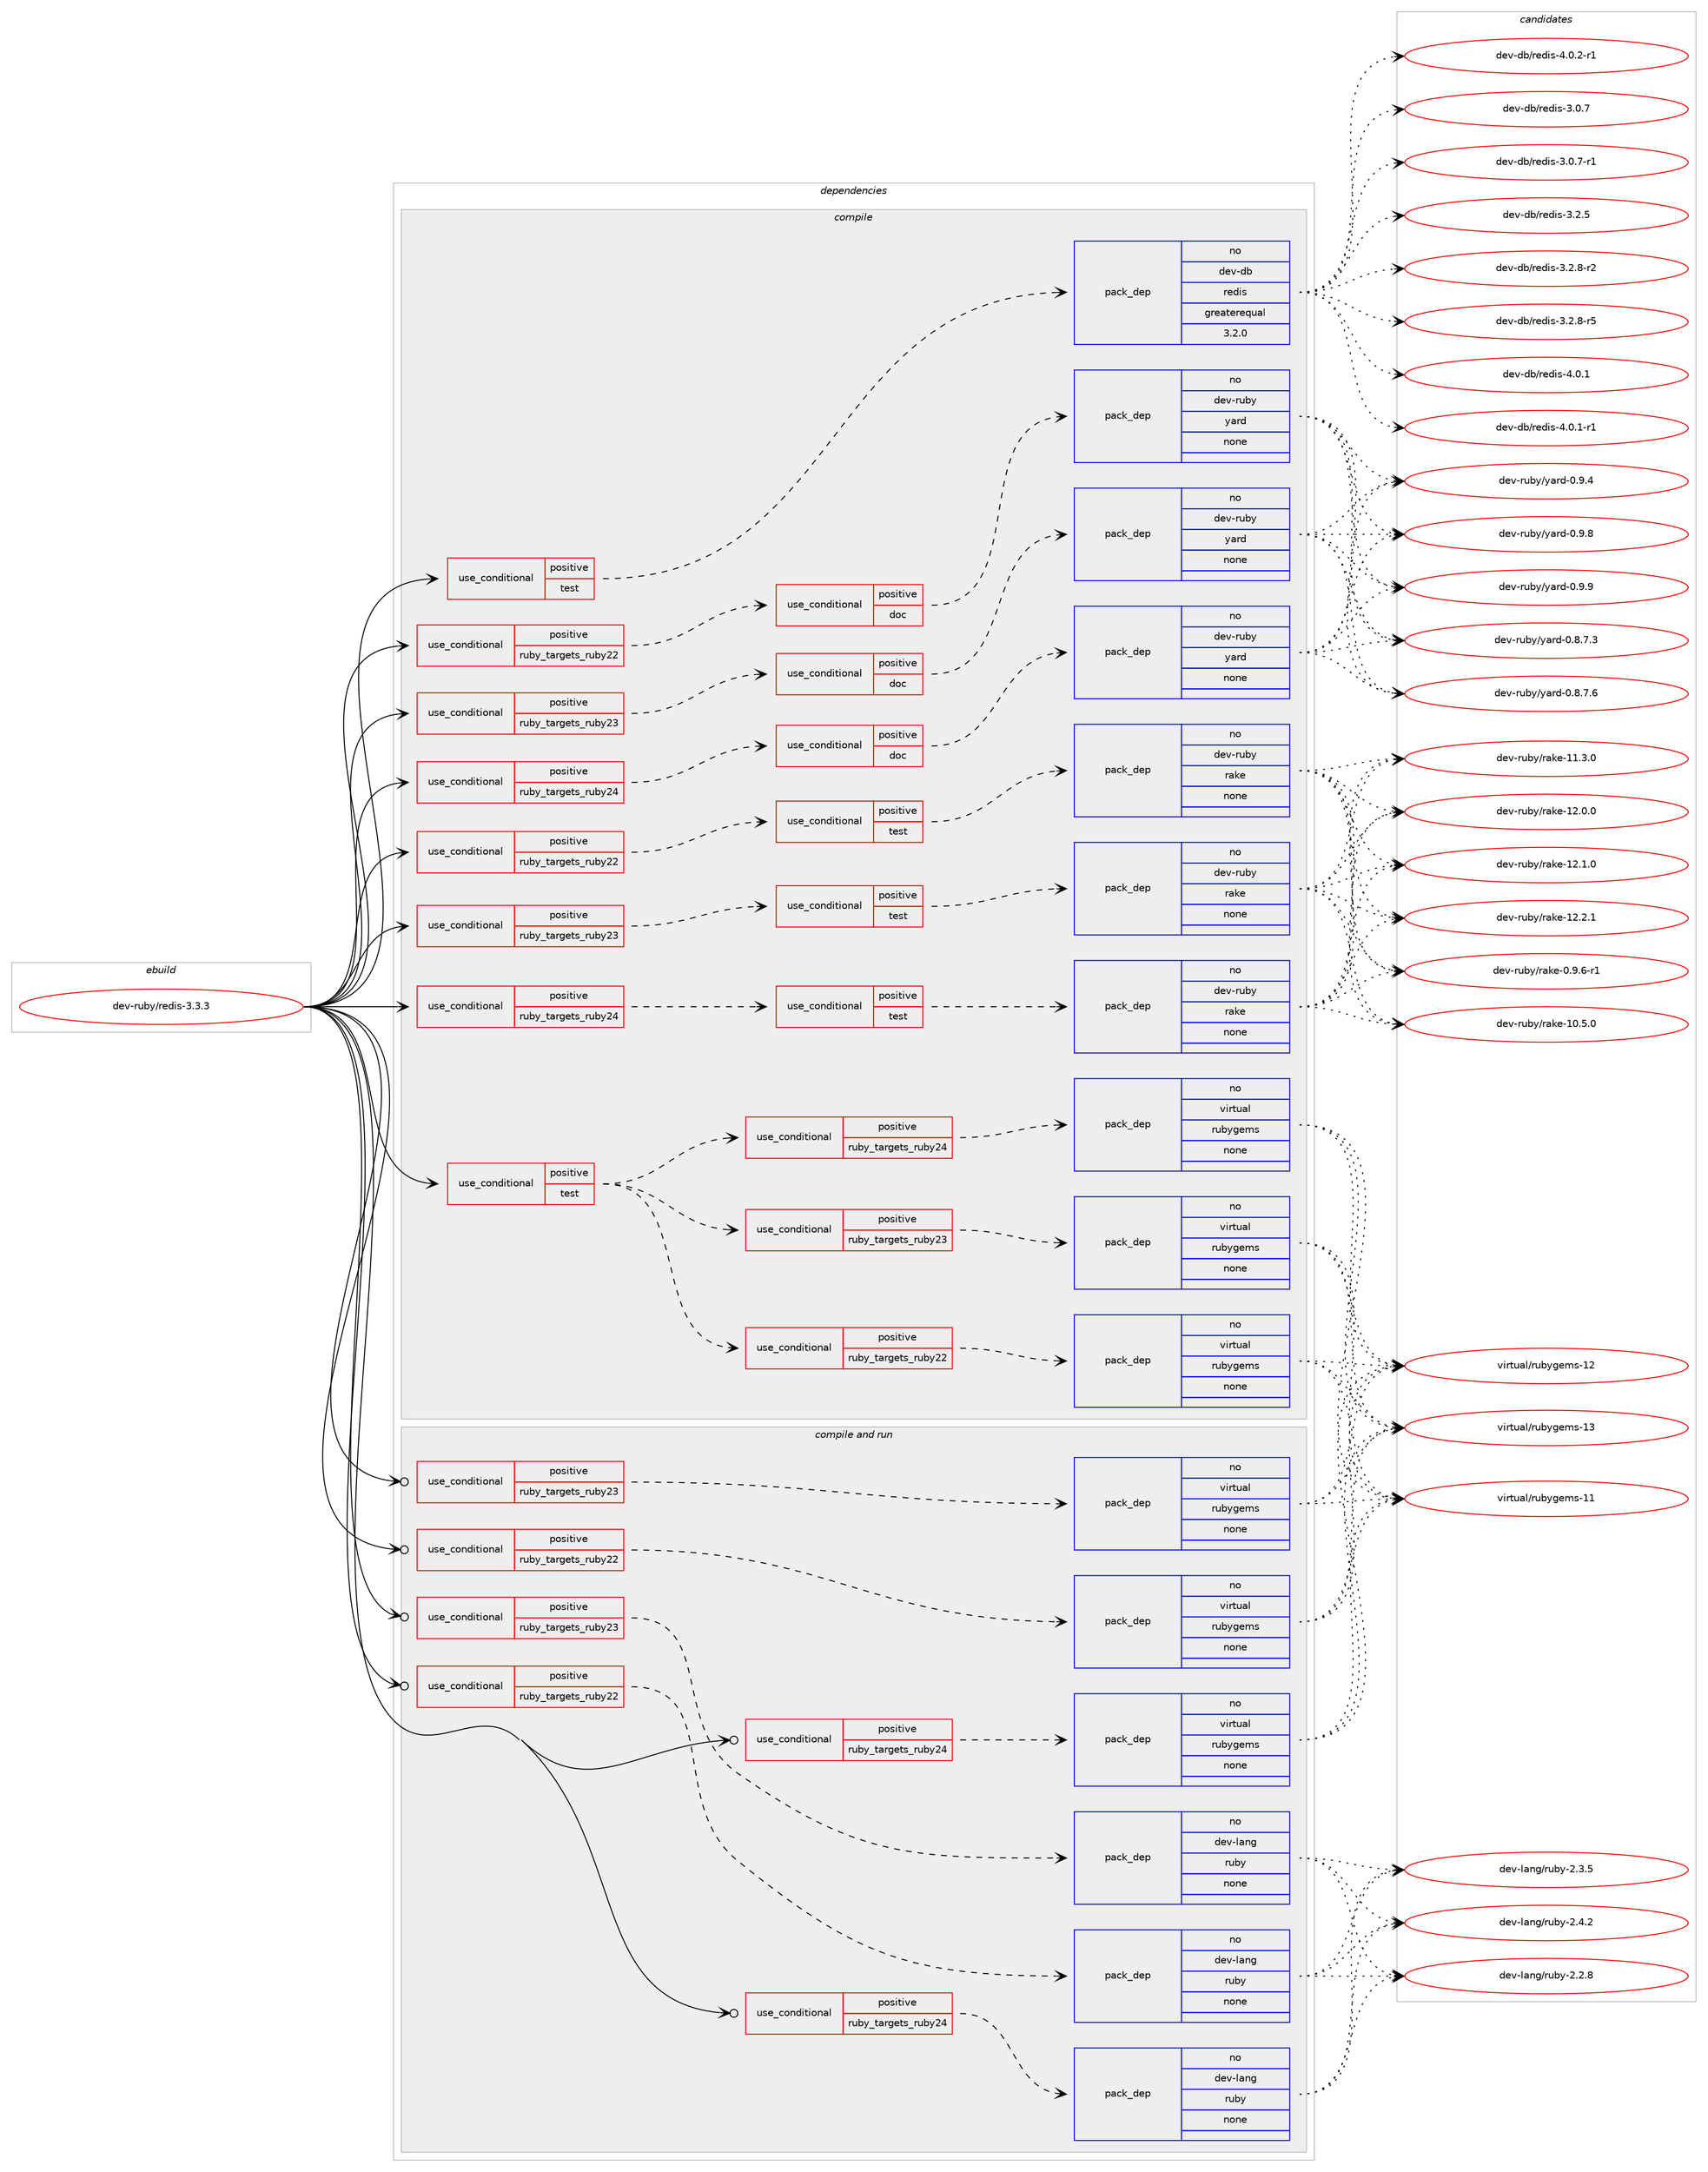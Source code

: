 digraph prolog {

# *************
# Graph options
# *************

newrank=true;
concentrate=true;
compound=true;
graph [rankdir=LR,fontname=Helvetica,fontsize=10,ranksep=1.5];#, ranksep=2.5, nodesep=0.2];
edge  [arrowhead=vee];
node  [fontname=Helvetica,fontsize=10];

# **********
# The ebuild
# **********

subgraph cluster_leftcol {
color=gray;
rank=same;
label=<<i>ebuild</i>>;
id [label="dev-ruby/redis-3.3.3", color=red, width=4, href="../dev-ruby/redis-3.3.3.svg"];
}

# ****************
# The dependencies
# ****************

subgraph cluster_midcol {
color=gray;
label=<<i>dependencies</i>>;
subgraph cluster_compile {
fillcolor="#eeeeee";
style=filled;
label=<<i>compile</i>>;
subgraph cond68173 {
dependency260823 [label=<<TABLE BORDER="0" CELLBORDER="1" CELLSPACING="0" CELLPADDING="4"><TR><TD ROWSPAN="3" CELLPADDING="10">use_conditional</TD></TR><TR><TD>positive</TD></TR><TR><TD>ruby_targets_ruby22</TD></TR></TABLE>>, shape=none, color=red];
subgraph cond68174 {
dependency260824 [label=<<TABLE BORDER="0" CELLBORDER="1" CELLSPACING="0" CELLPADDING="4"><TR><TD ROWSPAN="3" CELLPADDING="10">use_conditional</TD></TR><TR><TD>positive</TD></TR><TR><TD>doc</TD></TR></TABLE>>, shape=none, color=red];
subgraph pack188536 {
dependency260825 [label=<<TABLE BORDER="0" CELLBORDER="1" CELLSPACING="0" CELLPADDING="4" WIDTH="220"><TR><TD ROWSPAN="6" CELLPADDING="30">pack_dep</TD></TR><TR><TD WIDTH="110">no</TD></TR><TR><TD>dev-ruby</TD></TR><TR><TD>yard</TD></TR><TR><TD>none</TD></TR><TR><TD></TD></TR></TABLE>>, shape=none, color=blue];
}
dependency260824:e -> dependency260825:w [weight=20,style="dashed",arrowhead="vee"];
}
dependency260823:e -> dependency260824:w [weight=20,style="dashed",arrowhead="vee"];
}
id:e -> dependency260823:w [weight=20,style="solid",arrowhead="vee"];
subgraph cond68175 {
dependency260826 [label=<<TABLE BORDER="0" CELLBORDER="1" CELLSPACING="0" CELLPADDING="4"><TR><TD ROWSPAN="3" CELLPADDING="10">use_conditional</TD></TR><TR><TD>positive</TD></TR><TR><TD>ruby_targets_ruby22</TD></TR></TABLE>>, shape=none, color=red];
subgraph cond68176 {
dependency260827 [label=<<TABLE BORDER="0" CELLBORDER="1" CELLSPACING="0" CELLPADDING="4"><TR><TD ROWSPAN="3" CELLPADDING="10">use_conditional</TD></TR><TR><TD>positive</TD></TR><TR><TD>test</TD></TR></TABLE>>, shape=none, color=red];
subgraph pack188537 {
dependency260828 [label=<<TABLE BORDER="0" CELLBORDER="1" CELLSPACING="0" CELLPADDING="4" WIDTH="220"><TR><TD ROWSPAN="6" CELLPADDING="30">pack_dep</TD></TR><TR><TD WIDTH="110">no</TD></TR><TR><TD>dev-ruby</TD></TR><TR><TD>rake</TD></TR><TR><TD>none</TD></TR><TR><TD></TD></TR></TABLE>>, shape=none, color=blue];
}
dependency260827:e -> dependency260828:w [weight=20,style="dashed",arrowhead="vee"];
}
dependency260826:e -> dependency260827:w [weight=20,style="dashed",arrowhead="vee"];
}
id:e -> dependency260826:w [weight=20,style="solid",arrowhead="vee"];
subgraph cond68177 {
dependency260829 [label=<<TABLE BORDER="0" CELLBORDER="1" CELLSPACING="0" CELLPADDING="4"><TR><TD ROWSPAN="3" CELLPADDING="10">use_conditional</TD></TR><TR><TD>positive</TD></TR><TR><TD>ruby_targets_ruby23</TD></TR></TABLE>>, shape=none, color=red];
subgraph cond68178 {
dependency260830 [label=<<TABLE BORDER="0" CELLBORDER="1" CELLSPACING="0" CELLPADDING="4"><TR><TD ROWSPAN="3" CELLPADDING="10">use_conditional</TD></TR><TR><TD>positive</TD></TR><TR><TD>doc</TD></TR></TABLE>>, shape=none, color=red];
subgraph pack188538 {
dependency260831 [label=<<TABLE BORDER="0" CELLBORDER="1" CELLSPACING="0" CELLPADDING="4" WIDTH="220"><TR><TD ROWSPAN="6" CELLPADDING="30">pack_dep</TD></TR><TR><TD WIDTH="110">no</TD></TR><TR><TD>dev-ruby</TD></TR><TR><TD>yard</TD></TR><TR><TD>none</TD></TR><TR><TD></TD></TR></TABLE>>, shape=none, color=blue];
}
dependency260830:e -> dependency260831:w [weight=20,style="dashed",arrowhead="vee"];
}
dependency260829:e -> dependency260830:w [weight=20,style="dashed",arrowhead="vee"];
}
id:e -> dependency260829:w [weight=20,style="solid",arrowhead="vee"];
subgraph cond68179 {
dependency260832 [label=<<TABLE BORDER="0" CELLBORDER="1" CELLSPACING="0" CELLPADDING="4"><TR><TD ROWSPAN="3" CELLPADDING="10">use_conditional</TD></TR><TR><TD>positive</TD></TR><TR><TD>ruby_targets_ruby23</TD></TR></TABLE>>, shape=none, color=red];
subgraph cond68180 {
dependency260833 [label=<<TABLE BORDER="0" CELLBORDER="1" CELLSPACING="0" CELLPADDING="4"><TR><TD ROWSPAN="3" CELLPADDING="10">use_conditional</TD></TR><TR><TD>positive</TD></TR><TR><TD>test</TD></TR></TABLE>>, shape=none, color=red];
subgraph pack188539 {
dependency260834 [label=<<TABLE BORDER="0" CELLBORDER="1" CELLSPACING="0" CELLPADDING="4" WIDTH="220"><TR><TD ROWSPAN="6" CELLPADDING="30">pack_dep</TD></TR><TR><TD WIDTH="110">no</TD></TR><TR><TD>dev-ruby</TD></TR><TR><TD>rake</TD></TR><TR><TD>none</TD></TR><TR><TD></TD></TR></TABLE>>, shape=none, color=blue];
}
dependency260833:e -> dependency260834:w [weight=20,style="dashed",arrowhead="vee"];
}
dependency260832:e -> dependency260833:w [weight=20,style="dashed",arrowhead="vee"];
}
id:e -> dependency260832:w [weight=20,style="solid",arrowhead="vee"];
subgraph cond68181 {
dependency260835 [label=<<TABLE BORDER="0" CELLBORDER="1" CELLSPACING="0" CELLPADDING="4"><TR><TD ROWSPAN="3" CELLPADDING="10">use_conditional</TD></TR><TR><TD>positive</TD></TR><TR><TD>ruby_targets_ruby24</TD></TR></TABLE>>, shape=none, color=red];
subgraph cond68182 {
dependency260836 [label=<<TABLE BORDER="0" CELLBORDER="1" CELLSPACING="0" CELLPADDING="4"><TR><TD ROWSPAN="3" CELLPADDING="10">use_conditional</TD></TR><TR><TD>positive</TD></TR><TR><TD>doc</TD></TR></TABLE>>, shape=none, color=red];
subgraph pack188540 {
dependency260837 [label=<<TABLE BORDER="0" CELLBORDER="1" CELLSPACING="0" CELLPADDING="4" WIDTH="220"><TR><TD ROWSPAN="6" CELLPADDING="30">pack_dep</TD></TR><TR><TD WIDTH="110">no</TD></TR><TR><TD>dev-ruby</TD></TR><TR><TD>yard</TD></TR><TR><TD>none</TD></TR><TR><TD></TD></TR></TABLE>>, shape=none, color=blue];
}
dependency260836:e -> dependency260837:w [weight=20,style="dashed",arrowhead="vee"];
}
dependency260835:e -> dependency260836:w [weight=20,style="dashed",arrowhead="vee"];
}
id:e -> dependency260835:w [weight=20,style="solid",arrowhead="vee"];
subgraph cond68183 {
dependency260838 [label=<<TABLE BORDER="0" CELLBORDER="1" CELLSPACING="0" CELLPADDING="4"><TR><TD ROWSPAN="3" CELLPADDING="10">use_conditional</TD></TR><TR><TD>positive</TD></TR><TR><TD>ruby_targets_ruby24</TD></TR></TABLE>>, shape=none, color=red];
subgraph cond68184 {
dependency260839 [label=<<TABLE BORDER="0" CELLBORDER="1" CELLSPACING="0" CELLPADDING="4"><TR><TD ROWSPAN="3" CELLPADDING="10">use_conditional</TD></TR><TR><TD>positive</TD></TR><TR><TD>test</TD></TR></TABLE>>, shape=none, color=red];
subgraph pack188541 {
dependency260840 [label=<<TABLE BORDER="0" CELLBORDER="1" CELLSPACING="0" CELLPADDING="4" WIDTH="220"><TR><TD ROWSPAN="6" CELLPADDING="30">pack_dep</TD></TR><TR><TD WIDTH="110">no</TD></TR><TR><TD>dev-ruby</TD></TR><TR><TD>rake</TD></TR><TR><TD>none</TD></TR><TR><TD></TD></TR></TABLE>>, shape=none, color=blue];
}
dependency260839:e -> dependency260840:w [weight=20,style="dashed",arrowhead="vee"];
}
dependency260838:e -> dependency260839:w [weight=20,style="dashed",arrowhead="vee"];
}
id:e -> dependency260838:w [weight=20,style="solid",arrowhead="vee"];
subgraph cond68185 {
dependency260841 [label=<<TABLE BORDER="0" CELLBORDER="1" CELLSPACING="0" CELLPADDING="4"><TR><TD ROWSPAN="3" CELLPADDING="10">use_conditional</TD></TR><TR><TD>positive</TD></TR><TR><TD>test</TD></TR></TABLE>>, shape=none, color=red];
subgraph cond68186 {
dependency260842 [label=<<TABLE BORDER="0" CELLBORDER="1" CELLSPACING="0" CELLPADDING="4"><TR><TD ROWSPAN="3" CELLPADDING="10">use_conditional</TD></TR><TR><TD>positive</TD></TR><TR><TD>ruby_targets_ruby22</TD></TR></TABLE>>, shape=none, color=red];
subgraph pack188542 {
dependency260843 [label=<<TABLE BORDER="0" CELLBORDER="1" CELLSPACING="0" CELLPADDING="4" WIDTH="220"><TR><TD ROWSPAN="6" CELLPADDING="30">pack_dep</TD></TR><TR><TD WIDTH="110">no</TD></TR><TR><TD>virtual</TD></TR><TR><TD>rubygems</TD></TR><TR><TD>none</TD></TR><TR><TD></TD></TR></TABLE>>, shape=none, color=blue];
}
dependency260842:e -> dependency260843:w [weight=20,style="dashed",arrowhead="vee"];
}
dependency260841:e -> dependency260842:w [weight=20,style="dashed",arrowhead="vee"];
subgraph cond68187 {
dependency260844 [label=<<TABLE BORDER="0" CELLBORDER="1" CELLSPACING="0" CELLPADDING="4"><TR><TD ROWSPAN="3" CELLPADDING="10">use_conditional</TD></TR><TR><TD>positive</TD></TR><TR><TD>ruby_targets_ruby23</TD></TR></TABLE>>, shape=none, color=red];
subgraph pack188543 {
dependency260845 [label=<<TABLE BORDER="0" CELLBORDER="1" CELLSPACING="0" CELLPADDING="4" WIDTH="220"><TR><TD ROWSPAN="6" CELLPADDING="30">pack_dep</TD></TR><TR><TD WIDTH="110">no</TD></TR><TR><TD>virtual</TD></TR><TR><TD>rubygems</TD></TR><TR><TD>none</TD></TR><TR><TD></TD></TR></TABLE>>, shape=none, color=blue];
}
dependency260844:e -> dependency260845:w [weight=20,style="dashed",arrowhead="vee"];
}
dependency260841:e -> dependency260844:w [weight=20,style="dashed",arrowhead="vee"];
subgraph cond68188 {
dependency260846 [label=<<TABLE BORDER="0" CELLBORDER="1" CELLSPACING="0" CELLPADDING="4"><TR><TD ROWSPAN="3" CELLPADDING="10">use_conditional</TD></TR><TR><TD>positive</TD></TR><TR><TD>ruby_targets_ruby24</TD></TR></TABLE>>, shape=none, color=red];
subgraph pack188544 {
dependency260847 [label=<<TABLE BORDER="0" CELLBORDER="1" CELLSPACING="0" CELLPADDING="4" WIDTH="220"><TR><TD ROWSPAN="6" CELLPADDING="30">pack_dep</TD></TR><TR><TD WIDTH="110">no</TD></TR><TR><TD>virtual</TD></TR><TR><TD>rubygems</TD></TR><TR><TD>none</TD></TR><TR><TD></TD></TR></TABLE>>, shape=none, color=blue];
}
dependency260846:e -> dependency260847:w [weight=20,style="dashed",arrowhead="vee"];
}
dependency260841:e -> dependency260846:w [weight=20,style="dashed",arrowhead="vee"];
}
id:e -> dependency260841:w [weight=20,style="solid",arrowhead="vee"];
subgraph cond68189 {
dependency260848 [label=<<TABLE BORDER="0" CELLBORDER="1" CELLSPACING="0" CELLPADDING="4"><TR><TD ROWSPAN="3" CELLPADDING="10">use_conditional</TD></TR><TR><TD>positive</TD></TR><TR><TD>test</TD></TR></TABLE>>, shape=none, color=red];
subgraph pack188545 {
dependency260849 [label=<<TABLE BORDER="0" CELLBORDER="1" CELLSPACING="0" CELLPADDING="4" WIDTH="220"><TR><TD ROWSPAN="6" CELLPADDING="30">pack_dep</TD></TR><TR><TD WIDTH="110">no</TD></TR><TR><TD>dev-db</TD></TR><TR><TD>redis</TD></TR><TR><TD>greaterequal</TD></TR><TR><TD>3.2.0</TD></TR></TABLE>>, shape=none, color=blue];
}
dependency260848:e -> dependency260849:w [weight=20,style="dashed",arrowhead="vee"];
}
id:e -> dependency260848:w [weight=20,style="solid",arrowhead="vee"];
}
subgraph cluster_compileandrun {
fillcolor="#eeeeee";
style=filled;
label=<<i>compile and run</i>>;
subgraph cond68190 {
dependency260850 [label=<<TABLE BORDER="0" CELLBORDER="1" CELLSPACING="0" CELLPADDING="4"><TR><TD ROWSPAN="3" CELLPADDING="10">use_conditional</TD></TR><TR><TD>positive</TD></TR><TR><TD>ruby_targets_ruby22</TD></TR></TABLE>>, shape=none, color=red];
subgraph pack188546 {
dependency260851 [label=<<TABLE BORDER="0" CELLBORDER="1" CELLSPACING="0" CELLPADDING="4" WIDTH="220"><TR><TD ROWSPAN="6" CELLPADDING="30">pack_dep</TD></TR><TR><TD WIDTH="110">no</TD></TR><TR><TD>dev-lang</TD></TR><TR><TD>ruby</TD></TR><TR><TD>none</TD></TR><TR><TD></TD></TR></TABLE>>, shape=none, color=blue];
}
dependency260850:e -> dependency260851:w [weight=20,style="dashed",arrowhead="vee"];
}
id:e -> dependency260850:w [weight=20,style="solid",arrowhead="odotvee"];
subgraph cond68191 {
dependency260852 [label=<<TABLE BORDER="0" CELLBORDER="1" CELLSPACING="0" CELLPADDING="4"><TR><TD ROWSPAN="3" CELLPADDING="10">use_conditional</TD></TR><TR><TD>positive</TD></TR><TR><TD>ruby_targets_ruby22</TD></TR></TABLE>>, shape=none, color=red];
subgraph pack188547 {
dependency260853 [label=<<TABLE BORDER="0" CELLBORDER="1" CELLSPACING="0" CELLPADDING="4" WIDTH="220"><TR><TD ROWSPAN="6" CELLPADDING="30">pack_dep</TD></TR><TR><TD WIDTH="110">no</TD></TR><TR><TD>virtual</TD></TR><TR><TD>rubygems</TD></TR><TR><TD>none</TD></TR><TR><TD></TD></TR></TABLE>>, shape=none, color=blue];
}
dependency260852:e -> dependency260853:w [weight=20,style="dashed",arrowhead="vee"];
}
id:e -> dependency260852:w [weight=20,style="solid",arrowhead="odotvee"];
subgraph cond68192 {
dependency260854 [label=<<TABLE BORDER="0" CELLBORDER="1" CELLSPACING="0" CELLPADDING="4"><TR><TD ROWSPAN="3" CELLPADDING="10">use_conditional</TD></TR><TR><TD>positive</TD></TR><TR><TD>ruby_targets_ruby23</TD></TR></TABLE>>, shape=none, color=red];
subgraph pack188548 {
dependency260855 [label=<<TABLE BORDER="0" CELLBORDER="1" CELLSPACING="0" CELLPADDING="4" WIDTH="220"><TR><TD ROWSPAN="6" CELLPADDING="30">pack_dep</TD></TR><TR><TD WIDTH="110">no</TD></TR><TR><TD>dev-lang</TD></TR><TR><TD>ruby</TD></TR><TR><TD>none</TD></TR><TR><TD></TD></TR></TABLE>>, shape=none, color=blue];
}
dependency260854:e -> dependency260855:w [weight=20,style="dashed",arrowhead="vee"];
}
id:e -> dependency260854:w [weight=20,style="solid",arrowhead="odotvee"];
subgraph cond68193 {
dependency260856 [label=<<TABLE BORDER="0" CELLBORDER="1" CELLSPACING="0" CELLPADDING="4"><TR><TD ROWSPAN="3" CELLPADDING="10">use_conditional</TD></TR><TR><TD>positive</TD></TR><TR><TD>ruby_targets_ruby23</TD></TR></TABLE>>, shape=none, color=red];
subgraph pack188549 {
dependency260857 [label=<<TABLE BORDER="0" CELLBORDER="1" CELLSPACING="0" CELLPADDING="4" WIDTH="220"><TR><TD ROWSPAN="6" CELLPADDING="30">pack_dep</TD></TR><TR><TD WIDTH="110">no</TD></TR><TR><TD>virtual</TD></TR><TR><TD>rubygems</TD></TR><TR><TD>none</TD></TR><TR><TD></TD></TR></TABLE>>, shape=none, color=blue];
}
dependency260856:e -> dependency260857:w [weight=20,style="dashed",arrowhead="vee"];
}
id:e -> dependency260856:w [weight=20,style="solid",arrowhead="odotvee"];
subgraph cond68194 {
dependency260858 [label=<<TABLE BORDER="0" CELLBORDER="1" CELLSPACING="0" CELLPADDING="4"><TR><TD ROWSPAN="3" CELLPADDING="10">use_conditional</TD></TR><TR><TD>positive</TD></TR><TR><TD>ruby_targets_ruby24</TD></TR></TABLE>>, shape=none, color=red];
subgraph pack188550 {
dependency260859 [label=<<TABLE BORDER="0" CELLBORDER="1" CELLSPACING="0" CELLPADDING="4" WIDTH="220"><TR><TD ROWSPAN="6" CELLPADDING="30">pack_dep</TD></TR><TR><TD WIDTH="110">no</TD></TR><TR><TD>dev-lang</TD></TR><TR><TD>ruby</TD></TR><TR><TD>none</TD></TR><TR><TD></TD></TR></TABLE>>, shape=none, color=blue];
}
dependency260858:e -> dependency260859:w [weight=20,style="dashed",arrowhead="vee"];
}
id:e -> dependency260858:w [weight=20,style="solid",arrowhead="odotvee"];
subgraph cond68195 {
dependency260860 [label=<<TABLE BORDER="0" CELLBORDER="1" CELLSPACING="0" CELLPADDING="4"><TR><TD ROWSPAN="3" CELLPADDING="10">use_conditional</TD></TR><TR><TD>positive</TD></TR><TR><TD>ruby_targets_ruby24</TD></TR></TABLE>>, shape=none, color=red];
subgraph pack188551 {
dependency260861 [label=<<TABLE BORDER="0" CELLBORDER="1" CELLSPACING="0" CELLPADDING="4" WIDTH="220"><TR><TD ROWSPAN="6" CELLPADDING="30">pack_dep</TD></TR><TR><TD WIDTH="110">no</TD></TR><TR><TD>virtual</TD></TR><TR><TD>rubygems</TD></TR><TR><TD>none</TD></TR><TR><TD></TD></TR></TABLE>>, shape=none, color=blue];
}
dependency260860:e -> dependency260861:w [weight=20,style="dashed",arrowhead="vee"];
}
id:e -> dependency260860:w [weight=20,style="solid",arrowhead="odotvee"];
}
subgraph cluster_run {
fillcolor="#eeeeee";
style=filled;
label=<<i>run</i>>;
}
}

# **************
# The candidates
# **************

subgraph cluster_choices {
rank=same;
color=gray;
label=<<i>candidates</i>>;

subgraph choice188536 {
color=black;
nodesep=1;
choice100101118451141179812147121971141004548465646554651 [label="dev-ruby/yard-0.8.7.3", color=red, width=4,href="../dev-ruby/yard-0.8.7.3.svg"];
choice100101118451141179812147121971141004548465646554654 [label="dev-ruby/yard-0.8.7.6", color=red, width=4,href="../dev-ruby/yard-0.8.7.6.svg"];
choice10010111845114117981214712197114100454846574652 [label="dev-ruby/yard-0.9.4", color=red, width=4,href="../dev-ruby/yard-0.9.4.svg"];
choice10010111845114117981214712197114100454846574656 [label="dev-ruby/yard-0.9.8", color=red, width=4,href="../dev-ruby/yard-0.9.8.svg"];
choice10010111845114117981214712197114100454846574657 [label="dev-ruby/yard-0.9.9", color=red, width=4,href="../dev-ruby/yard-0.9.9.svg"];
dependency260825:e -> choice100101118451141179812147121971141004548465646554651:w [style=dotted,weight="100"];
dependency260825:e -> choice100101118451141179812147121971141004548465646554654:w [style=dotted,weight="100"];
dependency260825:e -> choice10010111845114117981214712197114100454846574652:w [style=dotted,weight="100"];
dependency260825:e -> choice10010111845114117981214712197114100454846574656:w [style=dotted,weight="100"];
dependency260825:e -> choice10010111845114117981214712197114100454846574657:w [style=dotted,weight="100"];
}
subgraph choice188537 {
color=black;
nodesep=1;
choice100101118451141179812147114971071014548465746544511449 [label="dev-ruby/rake-0.9.6-r1", color=red, width=4,href="../dev-ruby/rake-0.9.6-r1.svg"];
choice1001011184511411798121471149710710145494846534648 [label="dev-ruby/rake-10.5.0", color=red, width=4,href="../dev-ruby/rake-10.5.0.svg"];
choice1001011184511411798121471149710710145494946514648 [label="dev-ruby/rake-11.3.0", color=red, width=4,href="../dev-ruby/rake-11.3.0.svg"];
choice1001011184511411798121471149710710145495046484648 [label="dev-ruby/rake-12.0.0", color=red, width=4,href="../dev-ruby/rake-12.0.0.svg"];
choice1001011184511411798121471149710710145495046494648 [label="dev-ruby/rake-12.1.0", color=red, width=4,href="../dev-ruby/rake-12.1.0.svg"];
choice1001011184511411798121471149710710145495046504649 [label="dev-ruby/rake-12.2.1", color=red, width=4,href="../dev-ruby/rake-12.2.1.svg"];
dependency260828:e -> choice100101118451141179812147114971071014548465746544511449:w [style=dotted,weight="100"];
dependency260828:e -> choice1001011184511411798121471149710710145494846534648:w [style=dotted,weight="100"];
dependency260828:e -> choice1001011184511411798121471149710710145494946514648:w [style=dotted,weight="100"];
dependency260828:e -> choice1001011184511411798121471149710710145495046484648:w [style=dotted,weight="100"];
dependency260828:e -> choice1001011184511411798121471149710710145495046494648:w [style=dotted,weight="100"];
dependency260828:e -> choice1001011184511411798121471149710710145495046504649:w [style=dotted,weight="100"];
}
subgraph choice188538 {
color=black;
nodesep=1;
choice100101118451141179812147121971141004548465646554651 [label="dev-ruby/yard-0.8.7.3", color=red, width=4,href="../dev-ruby/yard-0.8.7.3.svg"];
choice100101118451141179812147121971141004548465646554654 [label="dev-ruby/yard-0.8.7.6", color=red, width=4,href="../dev-ruby/yard-0.8.7.6.svg"];
choice10010111845114117981214712197114100454846574652 [label="dev-ruby/yard-0.9.4", color=red, width=4,href="../dev-ruby/yard-0.9.4.svg"];
choice10010111845114117981214712197114100454846574656 [label="dev-ruby/yard-0.9.8", color=red, width=4,href="../dev-ruby/yard-0.9.8.svg"];
choice10010111845114117981214712197114100454846574657 [label="dev-ruby/yard-0.9.9", color=red, width=4,href="../dev-ruby/yard-0.9.9.svg"];
dependency260831:e -> choice100101118451141179812147121971141004548465646554651:w [style=dotted,weight="100"];
dependency260831:e -> choice100101118451141179812147121971141004548465646554654:w [style=dotted,weight="100"];
dependency260831:e -> choice10010111845114117981214712197114100454846574652:w [style=dotted,weight="100"];
dependency260831:e -> choice10010111845114117981214712197114100454846574656:w [style=dotted,weight="100"];
dependency260831:e -> choice10010111845114117981214712197114100454846574657:w [style=dotted,weight="100"];
}
subgraph choice188539 {
color=black;
nodesep=1;
choice100101118451141179812147114971071014548465746544511449 [label="dev-ruby/rake-0.9.6-r1", color=red, width=4,href="../dev-ruby/rake-0.9.6-r1.svg"];
choice1001011184511411798121471149710710145494846534648 [label="dev-ruby/rake-10.5.0", color=red, width=4,href="../dev-ruby/rake-10.5.0.svg"];
choice1001011184511411798121471149710710145494946514648 [label="dev-ruby/rake-11.3.0", color=red, width=4,href="../dev-ruby/rake-11.3.0.svg"];
choice1001011184511411798121471149710710145495046484648 [label="dev-ruby/rake-12.0.0", color=red, width=4,href="../dev-ruby/rake-12.0.0.svg"];
choice1001011184511411798121471149710710145495046494648 [label="dev-ruby/rake-12.1.0", color=red, width=4,href="../dev-ruby/rake-12.1.0.svg"];
choice1001011184511411798121471149710710145495046504649 [label="dev-ruby/rake-12.2.1", color=red, width=4,href="../dev-ruby/rake-12.2.1.svg"];
dependency260834:e -> choice100101118451141179812147114971071014548465746544511449:w [style=dotted,weight="100"];
dependency260834:e -> choice1001011184511411798121471149710710145494846534648:w [style=dotted,weight="100"];
dependency260834:e -> choice1001011184511411798121471149710710145494946514648:w [style=dotted,weight="100"];
dependency260834:e -> choice1001011184511411798121471149710710145495046484648:w [style=dotted,weight="100"];
dependency260834:e -> choice1001011184511411798121471149710710145495046494648:w [style=dotted,weight="100"];
dependency260834:e -> choice1001011184511411798121471149710710145495046504649:w [style=dotted,weight="100"];
}
subgraph choice188540 {
color=black;
nodesep=1;
choice100101118451141179812147121971141004548465646554651 [label="dev-ruby/yard-0.8.7.3", color=red, width=4,href="../dev-ruby/yard-0.8.7.3.svg"];
choice100101118451141179812147121971141004548465646554654 [label="dev-ruby/yard-0.8.7.6", color=red, width=4,href="../dev-ruby/yard-0.8.7.6.svg"];
choice10010111845114117981214712197114100454846574652 [label="dev-ruby/yard-0.9.4", color=red, width=4,href="../dev-ruby/yard-0.9.4.svg"];
choice10010111845114117981214712197114100454846574656 [label="dev-ruby/yard-0.9.8", color=red, width=4,href="../dev-ruby/yard-0.9.8.svg"];
choice10010111845114117981214712197114100454846574657 [label="dev-ruby/yard-0.9.9", color=red, width=4,href="../dev-ruby/yard-0.9.9.svg"];
dependency260837:e -> choice100101118451141179812147121971141004548465646554651:w [style=dotted,weight="100"];
dependency260837:e -> choice100101118451141179812147121971141004548465646554654:w [style=dotted,weight="100"];
dependency260837:e -> choice10010111845114117981214712197114100454846574652:w [style=dotted,weight="100"];
dependency260837:e -> choice10010111845114117981214712197114100454846574656:w [style=dotted,weight="100"];
dependency260837:e -> choice10010111845114117981214712197114100454846574657:w [style=dotted,weight="100"];
}
subgraph choice188541 {
color=black;
nodesep=1;
choice100101118451141179812147114971071014548465746544511449 [label="dev-ruby/rake-0.9.6-r1", color=red, width=4,href="../dev-ruby/rake-0.9.6-r1.svg"];
choice1001011184511411798121471149710710145494846534648 [label="dev-ruby/rake-10.5.0", color=red, width=4,href="../dev-ruby/rake-10.5.0.svg"];
choice1001011184511411798121471149710710145494946514648 [label="dev-ruby/rake-11.3.0", color=red, width=4,href="../dev-ruby/rake-11.3.0.svg"];
choice1001011184511411798121471149710710145495046484648 [label="dev-ruby/rake-12.0.0", color=red, width=4,href="../dev-ruby/rake-12.0.0.svg"];
choice1001011184511411798121471149710710145495046494648 [label="dev-ruby/rake-12.1.0", color=red, width=4,href="../dev-ruby/rake-12.1.0.svg"];
choice1001011184511411798121471149710710145495046504649 [label="dev-ruby/rake-12.2.1", color=red, width=4,href="../dev-ruby/rake-12.2.1.svg"];
dependency260840:e -> choice100101118451141179812147114971071014548465746544511449:w [style=dotted,weight="100"];
dependency260840:e -> choice1001011184511411798121471149710710145494846534648:w [style=dotted,weight="100"];
dependency260840:e -> choice1001011184511411798121471149710710145494946514648:w [style=dotted,weight="100"];
dependency260840:e -> choice1001011184511411798121471149710710145495046484648:w [style=dotted,weight="100"];
dependency260840:e -> choice1001011184511411798121471149710710145495046494648:w [style=dotted,weight="100"];
dependency260840:e -> choice1001011184511411798121471149710710145495046504649:w [style=dotted,weight="100"];
}
subgraph choice188542 {
color=black;
nodesep=1;
choice118105114116117971084711411798121103101109115454949 [label="virtual/rubygems-11", color=red, width=4,href="../virtual/rubygems-11.svg"];
choice118105114116117971084711411798121103101109115454950 [label="virtual/rubygems-12", color=red, width=4,href="../virtual/rubygems-12.svg"];
choice118105114116117971084711411798121103101109115454951 [label="virtual/rubygems-13", color=red, width=4,href="../virtual/rubygems-13.svg"];
dependency260843:e -> choice118105114116117971084711411798121103101109115454949:w [style=dotted,weight="100"];
dependency260843:e -> choice118105114116117971084711411798121103101109115454950:w [style=dotted,weight="100"];
dependency260843:e -> choice118105114116117971084711411798121103101109115454951:w [style=dotted,weight="100"];
}
subgraph choice188543 {
color=black;
nodesep=1;
choice118105114116117971084711411798121103101109115454949 [label="virtual/rubygems-11", color=red, width=4,href="../virtual/rubygems-11.svg"];
choice118105114116117971084711411798121103101109115454950 [label="virtual/rubygems-12", color=red, width=4,href="../virtual/rubygems-12.svg"];
choice118105114116117971084711411798121103101109115454951 [label="virtual/rubygems-13", color=red, width=4,href="../virtual/rubygems-13.svg"];
dependency260845:e -> choice118105114116117971084711411798121103101109115454949:w [style=dotted,weight="100"];
dependency260845:e -> choice118105114116117971084711411798121103101109115454950:w [style=dotted,weight="100"];
dependency260845:e -> choice118105114116117971084711411798121103101109115454951:w [style=dotted,weight="100"];
}
subgraph choice188544 {
color=black;
nodesep=1;
choice118105114116117971084711411798121103101109115454949 [label="virtual/rubygems-11", color=red, width=4,href="../virtual/rubygems-11.svg"];
choice118105114116117971084711411798121103101109115454950 [label="virtual/rubygems-12", color=red, width=4,href="../virtual/rubygems-12.svg"];
choice118105114116117971084711411798121103101109115454951 [label="virtual/rubygems-13", color=red, width=4,href="../virtual/rubygems-13.svg"];
dependency260847:e -> choice118105114116117971084711411798121103101109115454949:w [style=dotted,weight="100"];
dependency260847:e -> choice118105114116117971084711411798121103101109115454950:w [style=dotted,weight="100"];
dependency260847:e -> choice118105114116117971084711411798121103101109115454951:w [style=dotted,weight="100"];
}
subgraph choice188545 {
color=black;
nodesep=1;
choice100101118451009847114101100105115455146484655 [label="dev-db/redis-3.0.7", color=red, width=4,href="../dev-db/redis-3.0.7.svg"];
choice1001011184510098471141011001051154551464846554511449 [label="dev-db/redis-3.0.7-r1", color=red, width=4,href="../dev-db/redis-3.0.7-r1.svg"];
choice100101118451009847114101100105115455146504653 [label="dev-db/redis-3.2.5", color=red, width=4,href="../dev-db/redis-3.2.5.svg"];
choice1001011184510098471141011001051154551465046564511450 [label="dev-db/redis-3.2.8-r2", color=red, width=4,href="../dev-db/redis-3.2.8-r2.svg"];
choice1001011184510098471141011001051154551465046564511453 [label="dev-db/redis-3.2.8-r5", color=red, width=4,href="../dev-db/redis-3.2.8-r5.svg"];
choice100101118451009847114101100105115455246484649 [label="dev-db/redis-4.0.1", color=red, width=4,href="../dev-db/redis-4.0.1.svg"];
choice1001011184510098471141011001051154552464846494511449 [label="dev-db/redis-4.0.1-r1", color=red, width=4,href="../dev-db/redis-4.0.1-r1.svg"];
choice1001011184510098471141011001051154552464846504511449 [label="dev-db/redis-4.0.2-r1", color=red, width=4,href="../dev-db/redis-4.0.2-r1.svg"];
dependency260849:e -> choice100101118451009847114101100105115455146484655:w [style=dotted,weight="100"];
dependency260849:e -> choice1001011184510098471141011001051154551464846554511449:w [style=dotted,weight="100"];
dependency260849:e -> choice100101118451009847114101100105115455146504653:w [style=dotted,weight="100"];
dependency260849:e -> choice1001011184510098471141011001051154551465046564511450:w [style=dotted,weight="100"];
dependency260849:e -> choice1001011184510098471141011001051154551465046564511453:w [style=dotted,weight="100"];
dependency260849:e -> choice100101118451009847114101100105115455246484649:w [style=dotted,weight="100"];
dependency260849:e -> choice1001011184510098471141011001051154552464846494511449:w [style=dotted,weight="100"];
dependency260849:e -> choice1001011184510098471141011001051154552464846504511449:w [style=dotted,weight="100"];
}
subgraph choice188546 {
color=black;
nodesep=1;
choice10010111845108971101034711411798121455046504656 [label="dev-lang/ruby-2.2.8", color=red, width=4,href="../dev-lang/ruby-2.2.8.svg"];
choice10010111845108971101034711411798121455046514653 [label="dev-lang/ruby-2.3.5", color=red, width=4,href="../dev-lang/ruby-2.3.5.svg"];
choice10010111845108971101034711411798121455046524650 [label="dev-lang/ruby-2.4.2", color=red, width=4,href="../dev-lang/ruby-2.4.2.svg"];
dependency260851:e -> choice10010111845108971101034711411798121455046504656:w [style=dotted,weight="100"];
dependency260851:e -> choice10010111845108971101034711411798121455046514653:w [style=dotted,weight="100"];
dependency260851:e -> choice10010111845108971101034711411798121455046524650:w [style=dotted,weight="100"];
}
subgraph choice188547 {
color=black;
nodesep=1;
choice118105114116117971084711411798121103101109115454949 [label="virtual/rubygems-11", color=red, width=4,href="../virtual/rubygems-11.svg"];
choice118105114116117971084711411798121103101109115454950 [label="virtual/rubygems-12", color=red, width=4,href="../virtual/rubygems-12.svg"];
choice118105114116117971084711411798121103101109115454951 [label="virtual/rubygems-13", color=red, width=4,href="../virtual/rubygems-13.svg"];
dependency260853:e -> choice118105114116117971084711411798121103101109115454949:w [style=dotted,weight="100"];
dependency260853:e -> choice118105114116117971084711411798121103101109115454950:w [style=dotted,weight="100"];
dependency260853:e -> choice118105114116117971084711411798121103101109115454951:w [style=dotted,weight="100"];
}
subgraph choice188548 {
color=black;
nodesep=1;
choice10010111845108971101034711411798121455046504656 [label="dev-lang/ruby-2.2.8", color=red, width=4,href="../dev-lang/ruby-2.2.8.svg"];
choice10010111845108971101034711411798121455046514653 [label="dev-lang/ruby-2.3.5", color=red, width=4,href="../dev-lang/ruby-2.3.5.svg"];
choice10010111845108971101034711411798121455046524650 [label="dev-lang/ruby-2.4.2", color=red, width=4,href="../dev-lang/ruby-2.4.2.svg"];
dependency260855:e -> choice10010111845108971101034711411798121455046504656:w [style=dotted,weight="100"];
dependency260855:e -> choice10010111845108971101034711411798121455046514653:w [style=dotted,weight="100"];
dependency260855:e -> choice10010111845108971101034711411798121455046524650:w [style=dotted,weight="100"];
}
subgraph choice188549 {
color=black;
nodesep=1;
choice118105114116117971084711411798121103101109115454949 [label="virtual/rubygems-11", color=red, width=4,href="../virtual/rubygems-11.svg"];
choice118105114116117971084711411798121103101109115454950 [label="virtual/rubygems-12", color=red, width=4,href="../virtual/rubygems-12.svg"];
choice118105114116117971084711411798121103101109115454951 [label="virtual/rubygems-13", color=red, width=4,href="../virtual/rubygems-13.svg"];
dependency260857:e -> choice118105114116117971084711411798121103101109115454949:w [style=dotted,weight="100"];
dependency260857:e -> choice118105114116117971084711411798121103101109115454950:w [style=dotted,weight="100"];
dependency260857:e -> choice118105114116117971084711411798121103101109115454951:w [style=dotted,weight="100"];
}
subgraph choice188550 {
color=black;
nodesep=1;
choice10010111845108971101034711411798121455046504656 [label="dev-lang/ruby-2.2.8", color=red, width=4,href="../dev-lang/ruby-2.2.8.svg"];
choice10010111845108971101034711411798121455046514653 [label="dev-lang/ruby-2.3.5", color=red, width=4,href="../dev-lang/ruby-2.3.5.svg"];
choice10010111845108971101034711411798121455046524650 [label="dev-lang/ruby-2.4.2", color=red, width=4,href="../dev-lang/ruby-2.4.2.svg"];
dependency260859:e -> choice10010111845108971101034711411798121455046504656:w [style=dotted,weight="100"];
dependency260859:e -> choice10010111845108971101034711411798121455046514653:w [style=dotted,weight="100"];
dependency260859:e -> choice10010111845108971101034711411798121455046524650:w [style=dotted,weight="100"];
}
subgraph choice188551 {
color=black;
nodesep=1;
choice118105114116117971084711411798121103101109115454949 [label="virtual/rubygems-11", color=red, width=4,href="../virtual/rubygems-11.svg"];
choice118105114116117971084711411798121103101109115454950 [label="virtual/rubygems-12", color=red, width=4,href="../virtual/rubygems-12.svg"];
choice118105114116117971084711411798121103101109115454951 [label="virtual/rubygems-13", color=red, width=4,href="../virtual/rubygems-13.svg"];
dependency260861:e -> choice118105114116117971084711411798121103101109115454949:w [style=dotted,weight="100"];
dependency260861:e -> choice118105114116117971084711411798121103101109115454950:w [style=dotted,weight="100"];
dependency260861:e -> choice118105114116117971084711411798121103101109115454951:w [style=dotted,weight="100"];
}
}

}
